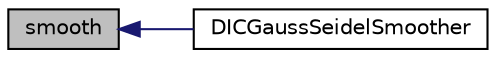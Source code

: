 digraph "smooth"
{
  bgcolor="transparent";
  edge [fontname="Helvetica",fontsize="10",labelfontname="Helvetica",labelfontsize="10"];
  node [fontname="Helvetica",fontsize="10",shape=record];
  rankdir="LR";
  Node1 [label="smooth",height=0.2,width=0.4,color="black", fillcolor="grey75", style="filled", fontcolor="black"];
  Node1 -> Node2 [dir="back",color="midnightblue",fontsize="10",style="solid",fontname="Helvetica"];
  Node2 [label="DICGaussSeidelSmoother",height=0.2,width=0.4,color="black",URL="$a00528.html#a51194e8a5911f52c380f7fbf22c6c0d3",tooltip="Construct from matrix components. "];
}
